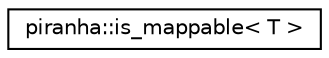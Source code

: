 digraph "Graphical Class Hierarchy"
{
  edge [fontname="Helvetica",fontsize="10",labelfontname="Helvetica",labelfontsize="10"];
  node [fontname="Helvetica",fontsize="10",shape=record];
  rankdir="LR";
  Node0 [label="piranha::is_mappable\< T \>",height=0.2,width=0.4,color="black", fillcolor="white", style="filled",URL="$structpiranha_1_1is__mappable.html",tooltip="Detect types that can be used as mapped values in associative containers. "];
}
